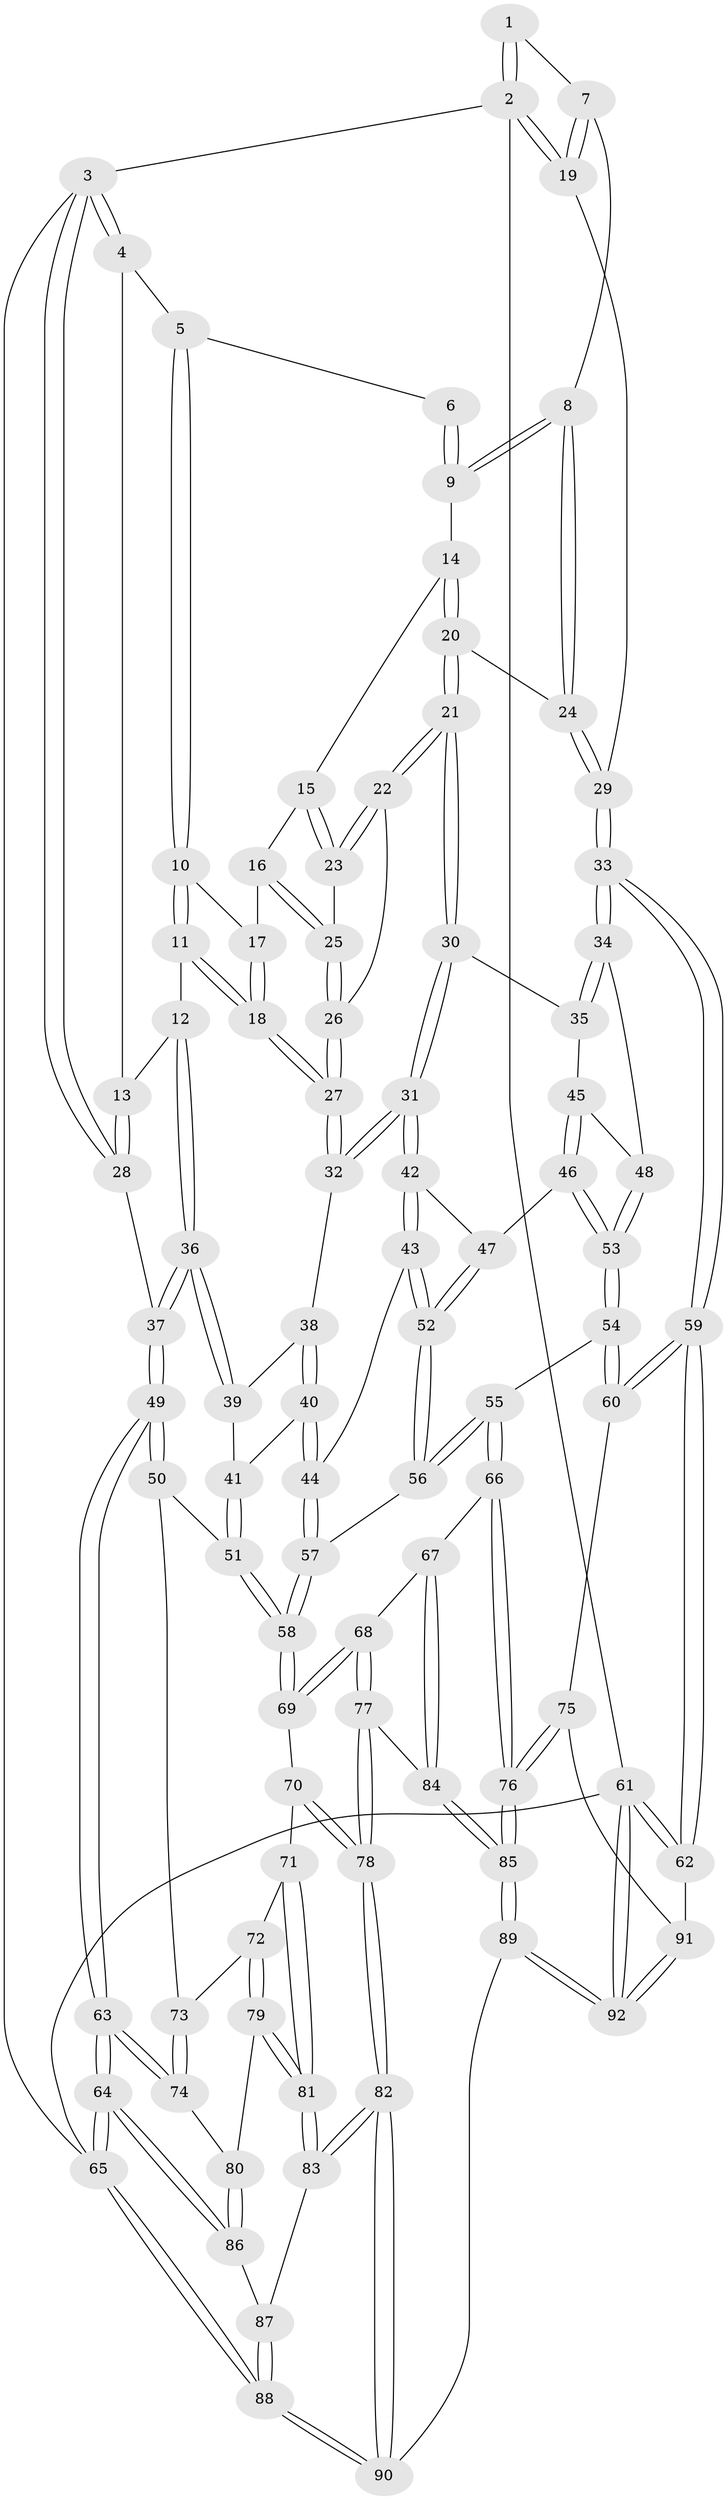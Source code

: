 // Generated by graph-tools (version 1.1) at 2025/03/03/09/25 03:03:17]
// undirected, 92 vertices, 227 edges
graph export_dot {
graph [start="1"]
  node [color=gray90,style=filled];
  1 [pos="+0.804063213403113+0"];
  2 [pos="+1+0"];
  3 [pos="+0+0"];
  4 [pos="+0.263353277097867+0"];
  5 [pos="+0.37224292872876835+0"];
  6 [pos="+0.6482868458840735+0"];
  7 [pos="+0.8341490433825642+0.06362682053004323"];
  8 [pos="+0.7421040231968767+0.10086817426224215"];
  9 [pos="+0.6462995273006458+0"];
  10 [pos="+0.3790505987381884+0"];
  11 [pos="+0.30064879990314325+0.19593609874035978"];
  12 [pos="+0.2703932478429488+0.1879547899575082"];
  13 [pos="+0.1744263529436121+0.0572901268290051"];
  14 [pos="+0.5942385558285351+0.05633121247807028"];
  15 [pos="+0.5824325899508536+0.06285601099819893"];
  16 [pos="+0.49024447115016134+0.09459370429455322"];
  17 [pos="+0.44237157412745115+0.042603608787902085"];
  18 [pos="+0.32988612621090957+0.2188007645999759"];
  19 [pos="+1+0.29213776385462425"];
  20 [pos="+0.662137244719713+0.19836676918039975"];
  21 [pos="+0.6423558948089496+0.23012521151662202"];
  22 [pos="+0.5979685970113969+0.2146685854747721"];
  23 [pos="+0.5497318053022611+0.14641078080326703"];
  24 [pos="+0.7252433679327724+0.16697320161856782"];
  25 [pos="+0.4848489162692433+0.13077051955916366"];
  26 [pos="+0.45222264738032064+0.20059332574710062"];
  27 [pos="+0.36485009034092414+0.2581265359231032"];
  28 [pos="+0+0.19636953927753942"];
  29 [pos="+1+0.29976475467928837"];
  30 [pos="+0.6422885266068712+0.34307672425461105"];
  31 [pos="+0.6114567840011328+0.35891223439089215"];
  32 [pos="+0.3657545096877508+0.2638932735661241"];
  33 [pos="+1+0.35885522385144863"];
  34 [pos="+0.9896788864638173+0.3693670235863733"];
  35 [pos="+0.6501458489048663+0.3469345422157114"];
  36 [pos="+0+0.33825477803293286"];
  37 [pos="+0+0.3541535557286572"];
  38 [pos="+0.3483369287810831+0.3292077612088011"];
  39 [pos="+0.29831044085912506+0.3590207347685656"];
  40 [pos="+0.4174202082372748+0.47364224976513525"];
  41 [pos="+0.23453584065648964+0.4647062264748828"];
  42 [pos="+0.5628812274957158+0.4315146238806544"];
  43 [pos="+0.5105114008233469+0.4789222920973035"];
  44 [pos="+0.4299953052910244+0.496321031431853"];
  45 [pos="+0.6916324077639263+0.45918846874297237"];
  46 [pos="+0.6871253486745258+0.5061709077934996"];
  47 [pos="+0.6330069583590062+0.5112833542203985"];
  48 [pos="+0.7881008501095611+0.48883747459919513"];
  49 [pos="+0+0.4691164593704067"];
  50 [pos="+0.022892806683439956+0.5408395742156158"];
  51 [pos="+0.17643387496064805+0.5423265328615459"];
  52 [pos="+0.6063758781426833+0.6051944822439655"];
  53 [pos="+0.721186633063916+0.5863516565326936"];
  54 [pos="+0.7143459442986263+0.6706583764552034"];
  55 [pos="+0.6569253976780004+0.6816375028971592"];
  56 [pos="+0.6225533431466156+0.6435683337139286"];
  57 [pos="+0.38174103629763323+0.5936628885374483"];
  58 [pos="+0.35209255990395194+0.6268563167378731"];
  59 [pos="+1+0.7058404430409844"];
  60 [pos="+0.8625677502319608+0.7215940894363314"];
  61 [pos="+1+1"];
  62 [pos="+1+0.7922626174834981"];
  63 [pos="+0+0.849918182202904"];
  64 [pos="+0+1"];
  65 [pos="+0+1"];
  66 [pos="+0.577640539415873+0.775851637870942"];
  67 [pos="+0.5531636743679645+0.7727440721400524"];
  68 [pos="+0.4960342361311757+0.7570560106056303"];
  69 [pos="+0.3539213025041413+0.6495485122917312"];
  70 [pos="+0.31892565599619166+0.7122906981675995"];
  71 [pos="+0.2184396457196551+0.7658565833464385"];
  72 [pos="+0.1772332330072892+0.7596503875441976"];
  73 [pos="+0.035026533530652625+0.5690840729004366"];
  74 [pos="+0.05278397693192126+0.8093655140865336"];
  75 [pos="+0.7261300116032808+0.9235056522527921"];
  76 [pos="+0.6246909127411369+0.9937822828662892"];
  77 [pos="+0.36977340697146244+0.8824171304688098"];
  78 [pos="+0.358584768129654+0.8848718454473452"];
  79 [pos="+0.11517503409308882+0.8252979333497226"];
  80 [pos="+0.08676047727359536+0.8393883942456118"];
  81 [pos="+0.24016099483175557+0.9075089073895666"];
  82 [pos="+0.28461593357103293+0.9820251489001479"];
  83 [pos="+0.2598424365416699+0.9534918700283131"];
  84 [pos="+0.4354056791232402+0.8949915768516448"];
  85 [pos="+0.6212384238169069+1"];
  86 [pos="+0.08047857233523936+0.8857741811772006"];
  87 [pos="+0.09951269928842728+0.9022978121969023"];
  88 [pos="+0.15222625376613189+1"];
  89 [pos="+0.604011278829896+1"];
  90 [pos="+0.2902759980841846+1"];
  91 [pos="+0.8047910313179529+0.939257856018141"];
  92 [pos="+1+1"];
  1 -- 2;
  1 -- 2;
  1 -- 7;
  2 -- 3;
  2 -- 19;
  2 -- 19;
  2 -- 61;
  3 -- 4;
  3 -- 4;
  3 -- 28;
  3 -- 28;
  3 -- 65;
  4 -- 5;
  4 -- 13;
  5 -- 6;
  5 -- 10;
  5 -- 10;
  6 -- 9;
  6 -- 9;
  7 -- 8;
  7 -- 19;
  7 -- 19;
  8 -- 9;
  8 -- 9;
  8 -- 24;
  8 -- 24;
  9 -- 14;
  10 -- 11;
  10 -- 11;
  10 -- 17;
  11 -- 12;
  11 -- 18;
  11 -- 18;
  12 -- 13;
  12 -- 36;
  12 -- 36;
  13 -- 28;
  13 -- 28;
  14 -- 15;
  14 -- 20;
  14 -- 20;
  15 -- 16;
  15 -- 23;
  15 -- 23;
  16 -- 17;
  16 -- 25;
  16 -- 25;
  17 -- 18;
  17 -- 18;
  18 -- 27;
  18 -- 27;
  19 -- 29;
  20 -- 21;
  20 -- 21;
  20 -- 24;
  21 -- 22;
  21 -- 22;
  21 -- 30;
  21 -- 30;
  22 -- 23;
  22 -- 23;
  22 -- 26;
  23 -- 25;
  24 -- 29;
  24 -- 29;
  25 -- 26;
  25 -- 26;
  26 -- 27;
  26 -- 27;
  27 -- 32;
  27 -- 32;
  28 -- 37;
  29 -- 33;
  29 -- 33;
  30 -- 31;
  30 -- 31;
  30 -- 35;
  31 -- 32;
  31 -- 32;
  31 -- 42;
  31 -- 42;
  32 -- 38;
  33 -- 34;
  33 -- 34;
  33 -- 59;
  33 -- 59;
  34 -- 35;
  34 -- 35;
  34 -- 48;
  35 -- 45;
  36 -- 37;
  36 -- 37;
  36 -- 39;
  36 -- 39;
  37 -- 49;
  37 -- 49;
  38 -- 39;
  38 -- 40;
  38 -- 40;
  39 -- 41;
  40 -- 41;
  40 -- 44;
  40 -- 44;
  41 -- 51;
  41 -- 51;
  42 -- 43;
  42 -- 43;
  42 -- 47;
  43 -- 44;
  43 -- 52;
  43 -- 52;
  44 -- 57;
  44 -- 57;
  45 -- 46;
  45 -- 46;
  45 -- 48;
  46 -- 47;
  46 -- 53;
  46 -- 53;
  47 -- 52;
  47 -- 52;
  48 -- 53;
  48 -- 53;
  49 -- 50;
  49 -- 50;
  49 -- 63;
  49 -- 63;
  50 -- 51;
  50 -- 73;
  51 -- 58;
  51 -- 58;
  52 -- 56;
  52 -- 56;
  53 -- 54;
  53 -- 54;
  54 -- 55;
  54 -- 60;
  54 -- 60;
  55 -- 56;
  55 -- 56;
  55 -- 66;
  55 -- 66;
  56 -- 57;
  57 -- 58;
  57 -- 58;
  58 -- 69;
  58 -- 69;
  59 -- 60;
  59 -- 60;
  59 -- 62;
  59 -- 62;
  60 -- 75;
  61 -- 62;
  61 -- 62;
  61 -- 92;
  61 -- 92;
  61 -- 65;
  62 -- 91;
  63 -- 64;
  63 -- 64;
  63 -- 74;
  63 -- 74;
  64 -- 65;
  64 -- 65;
  64 -- 86;
  64 -- 86;
  65 -- 88;
  65 -- 88;
  66 -- 67;
  66 -- 76;
  66 -- 76;
  67 -- 68;
  67 -- 84;
  67 -- 84;
  68 -- 69;
  68 -- 69;
  68 -- 77;
  68 -- 77;
  69 -- 70;
  70 -- 71;
  70 -- 78;
  70 -- 78;
  71 -- 72;
  71 -- 81;
  71 -- 81;
  72 -- 73;
  72 -- 79;
  72 -- 79;
  73 -- 74;
  73 -- 74;
  74 -- 80;
  75 -- 76;
  75 -- 76;
  75 -- 91;
  76 -- 85;
  76 -- 85;
  77 -- 78;
  77 -- 78;
  77 -- 84;
  78 -- 82;
  78 -- 82;
  79 -- 80;
  79 -- 81;
  79 -- 81;
  80 -- 86;
  80 -- 86;
  81 -- 83;
  81 -- 83;
  82 -- 83;
  82 -- 83;
  82 -- 90;
  82 -- 90;
  83 -- 87;
  84 -- 85;
  84 -- 85;
  85 -- 89;
  85 -- 89;
  86 -- 87;
  87 -- 88;
  87 -- 88;
  88 -- 90;
  88 -- 90;
  89 -- 90;
  89 -- 92;
  89 -- 92;
  91 -- 92;
  91 -- 92;
}
